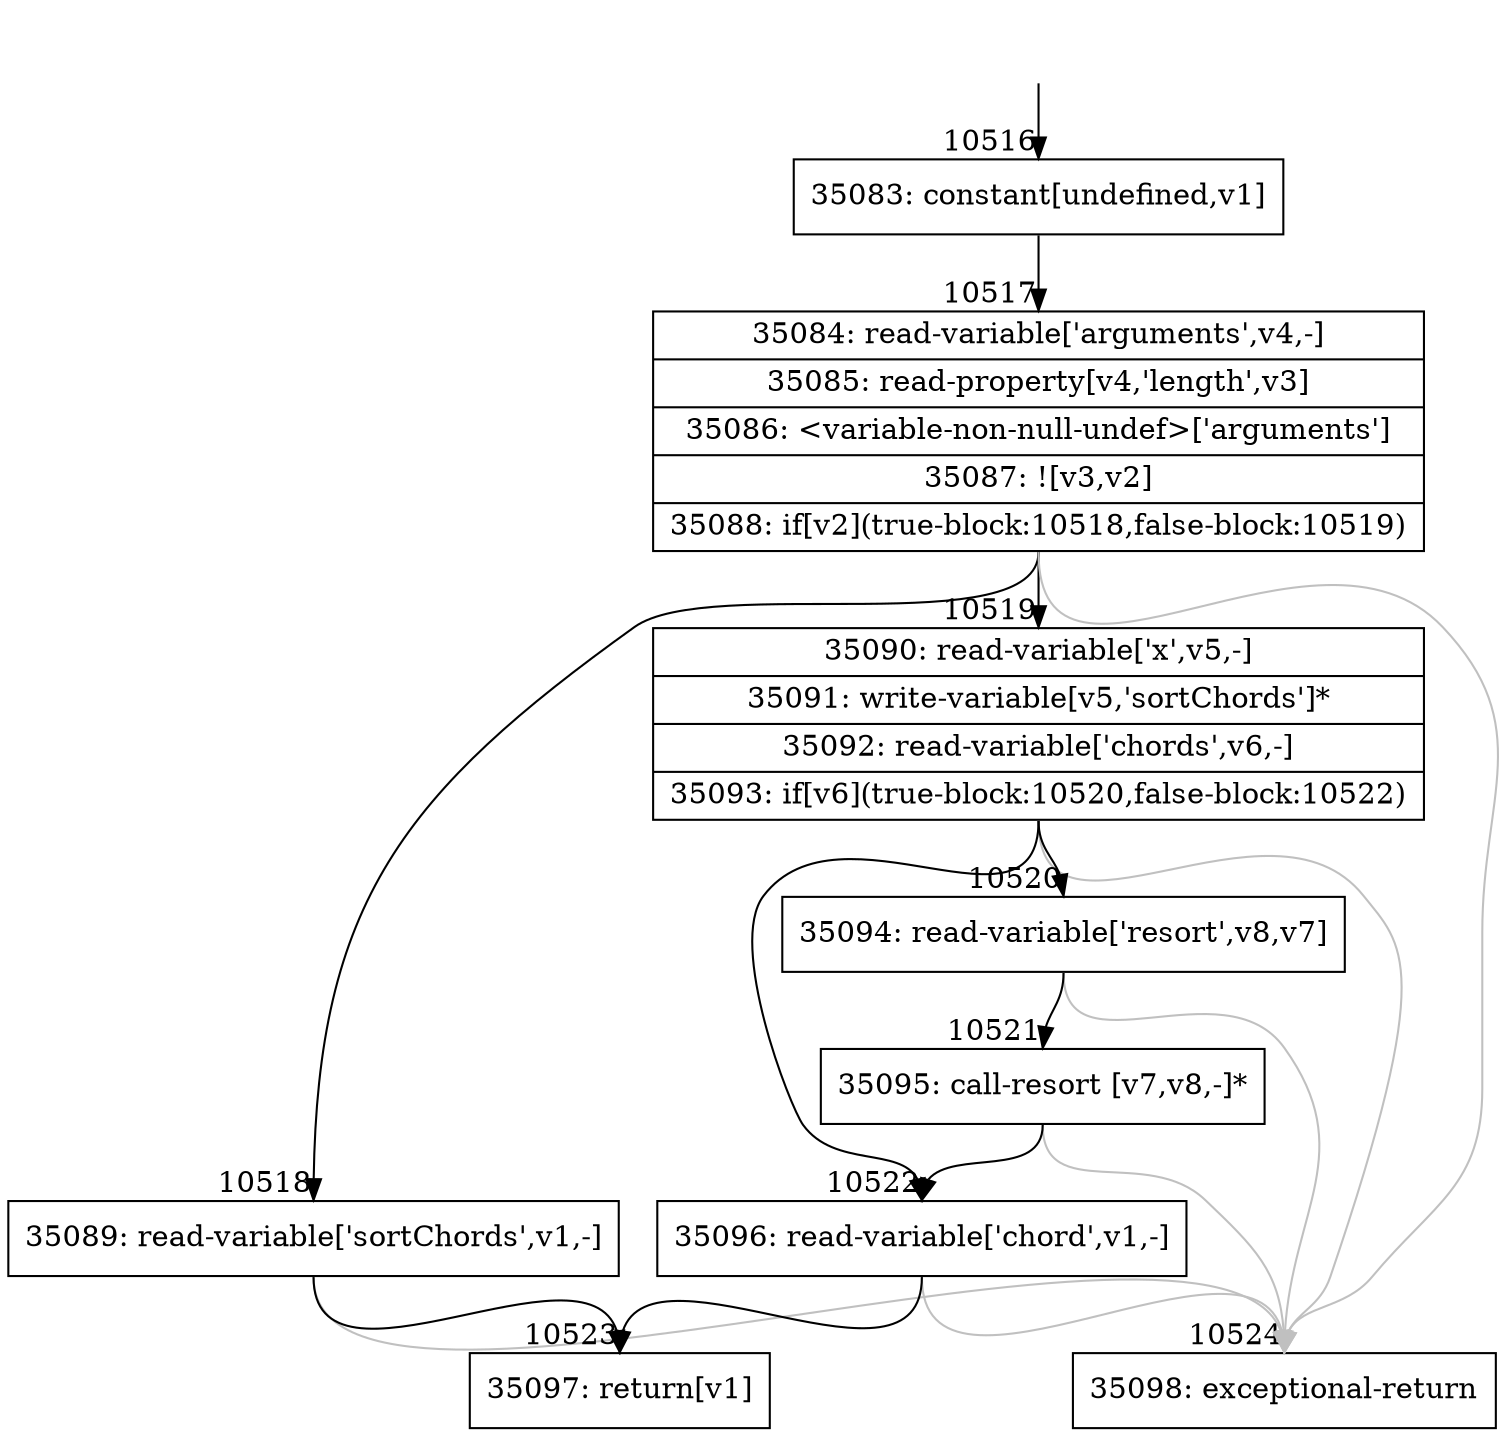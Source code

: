 digraph {
rankdir="TD"
BB_entry966[shape=none,label=""];
BB_entry966 -> BB10516 [tailport=s, headport=n, headlabel="    10516"]
BB10516 [shape=record label="{35083: constant[undefined,v1]}" ] 
BB10516 -> BB10517 [tailport=s, headport=n, headlabel="      10517"]
BB10517 [shape=record label="{35084: read-variable['arguments',v4,-]|35085: read-property[v4,'length',v3]|35086: \<variable-non-null-undef\>['arguments']|35087: ![v3,v2]|35088: if[v2](true-block:10518,false-block:10519)}" ] 
BB10517 -> BB10518 [tailport=s, headport=n, headlabel="      10518"]
BB10517 -> BB10519 [tailport=s, headport=n, headlabel="      10519"]
BB10517 -> BB10524 [tailport=s, headport=n, color=gray, headlabel="      10524"]
BB10518 [shape=record label="{35089: read-variable['sortChords',v1,-]}" ] 
BB10518 -> BB10523 [tailport=s, headport=n, headlabel="      10523"]
BB10518 -> BB10524 [tailport=s, headport=n, color=gray]
BB10519 [shape=record label="{35090: read-variable['x',v5,-]|35091: write-variable[v5,'sortChords']*|35092: read-variable['chords',v6,-]|35093: if[v6](true-block:10520,false-block:10522)}" ] 
BB10519 -> BB10520 [tailport=s, headport=n, headlabel="      10520"]
BB10519 -> BB10522 [tailport=s, headport=n, headlabel="      10522"]
BB10519 -> BB10524 [tailport=s, headport=n, color=gray]
BB10520 [shape=record label="{35094: read-variable['resort',v8,v7]}" ] 
BB10520 -> BB10521 [tailport=s, headport=n, headlabel="      10521"]
BB10520 -> BB10524 [tailport=s, headport=n, color=gray]
BB10521 [shape=record label="{35095: call-resort [v7,v8,-]*}" ] 
BB10521 -> BB10522 [tailport=s, headport=n]
BB10521 -> BB10524 [tailport=s, headport=n, color=gray]
BB10522 [shape=record label="{35096: read-variable['chord',v1,-]}" ] 
BB10522 -> BB10523 [tailport=s, headport=n]
BB10522 -> BB10524 [tailport=s, headport=n, color=gray]
BB10523 [shape=record label="{35097: return[v1]}" ] 
BB10524 [shape=record label="{35098: exceptional-return}" ] 
//#$~ 6195
}
